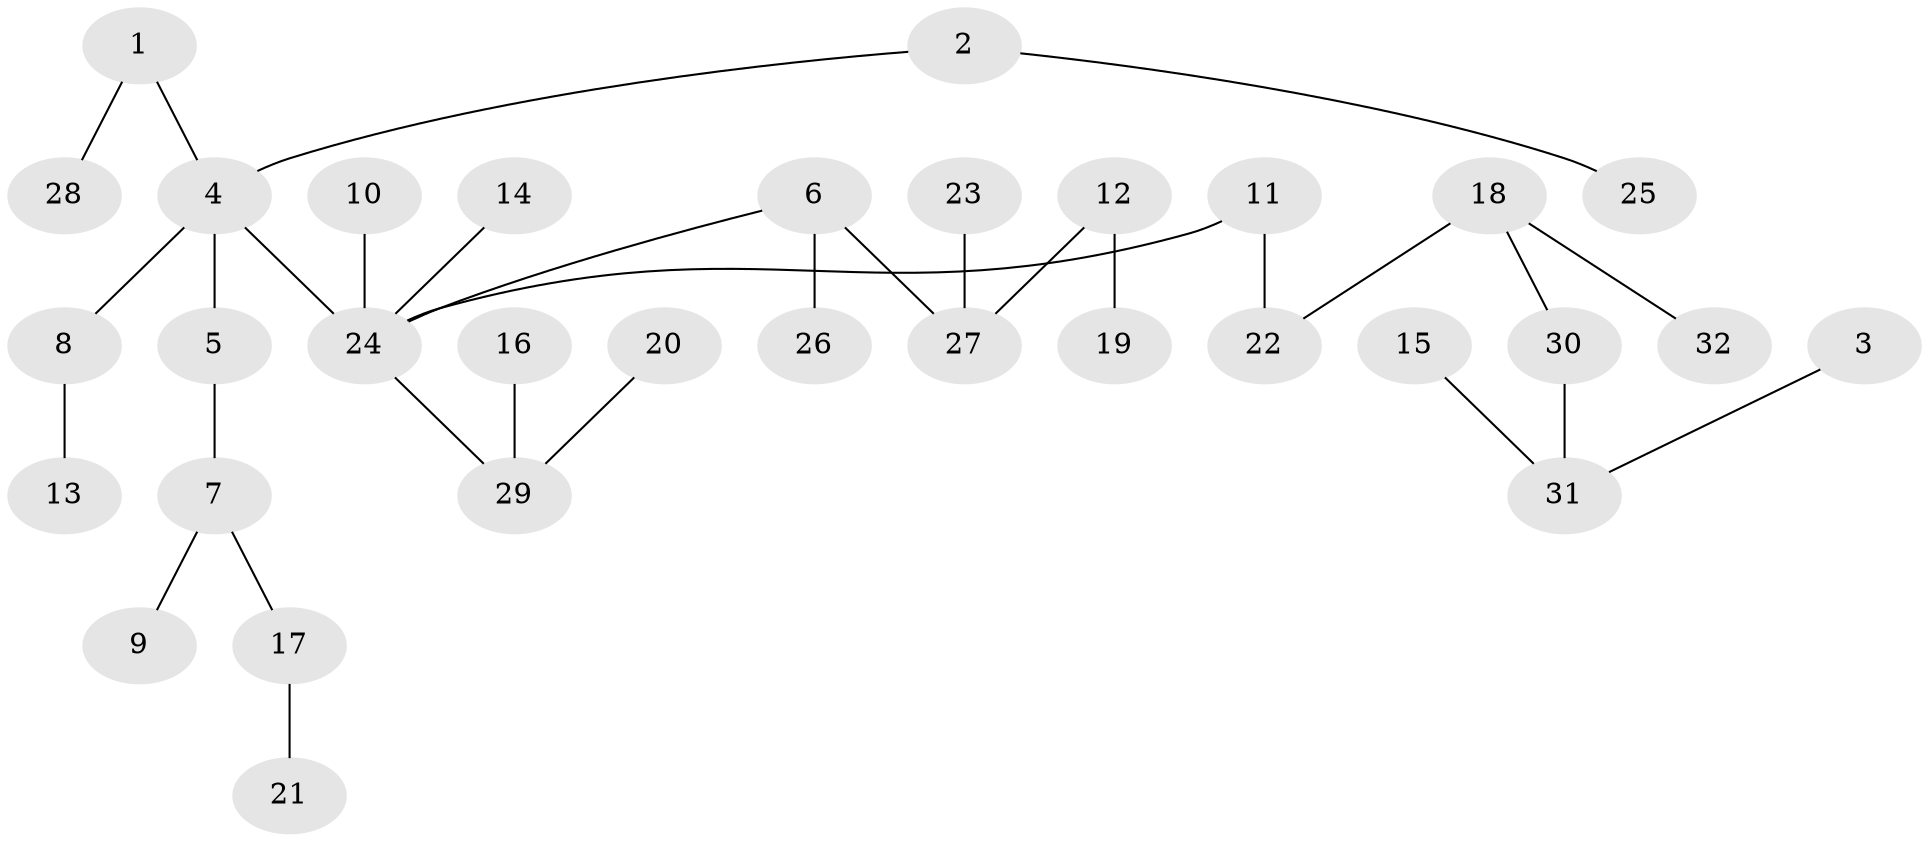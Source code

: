 // original degree distribution, {3: 0.109375, 8: 0.015625, 6: 0.015625, 2: 0.21875, 4: 0.09375, 1: 0.53125, 5: 0.015625}
// Generated by graph-tools (version 1.1) at 2025/02/03/09/25 03:02:22]
// undirected, 32 vertices, 31 edges
graph export_dot {
graph [start="1"]
  node [color=gray90,style=filled];
  1;
  2;
  3;
  4;
  5;
  6;
  7;
  8;
  9;
  10;
  11;
  12;
  13;
  14;
  15;
  16;
  17;
  18;
  19;
  20;
  21;
  22;
  23;
  24;
  25;
  26;
  27;
  28;
  29;
  30;
  31;
  32;
  1 -- 4 [weight=1.0];
  1 -- 28 [weight=1.0];
  2 -- 4 [weight=1.0];
  2 -- 25 [weight=1.0];
  3 -- 31 [weight=1.0];
  4 -- 5 [weight=1.0];
  4 -- 8 [weight=1.0];
  4 -- 24 [weight=1.0];
  5 -- 7 [weight=1.0];
  6 -- 24 [weight=1.0];
  6 -- 26 [weight=1.0];
  6 -- 27 [weight=1.0];
  7 -- 9 [weight=1.0];
  7 -- 17 [weight=1.0];
  8 -- 13 [weight=1.0];
  10 -- 24 [weight=1.0];
  11 -- 22 [weight=1.0];
  11 -- 24 [weight=1.0];
  12 -- 19 [weight=1.0];
  12 -- 27 [weight=1.0];
  14 -- 24 [weight=1.0];
  15 -- 31 [weight=1.0];
  16 -- 29 [weight=1.0];
  17 -- 21 [weight=1.0];
  18 -- 22 [weight=1.0];
  18 -- 30 [weight=1.0];
  18 -- 32 [weight=1.0];
  20 -- 29 [weight=1.0];
  23 -- 27 [weight=1.0];
  24 -- 29 [weight=1.0];
  30 -- 31 [weight=1.0];
}
